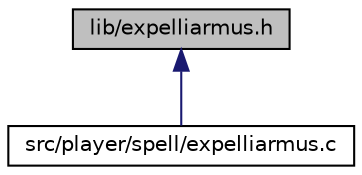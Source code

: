 digraph "lib/expelliarmus.h"
{
 // LATEX_PDF_SIZE
  edge [fontname="Helvetica",fontsize="10",labelfontname="Helvetica",labelfontsize="10"];
  node [fontname="Helvetica",fontsize="10",shape=record];
  Node1 [label="lib/expelliarmus.h",height=0.2,width=0.4,color="black", fillcolor="grey75", style="filled", fontcolor="black",tooltip="Méthode de l'objet expelliarmus_t."];
  Node1 -> Node2 [dir="back",color="midnightblue",fontsize="10",style="solid",fontname="Helvetica"];
  Node2 [label="src/player/spell/expelliarmus.c",height=0.2,width=0.4,color="black", fillcolor="white", style="filled",URL="$expelliarmus_8c.html",tooltip="Méthode de l'objet expelliarmus_t."];
}
